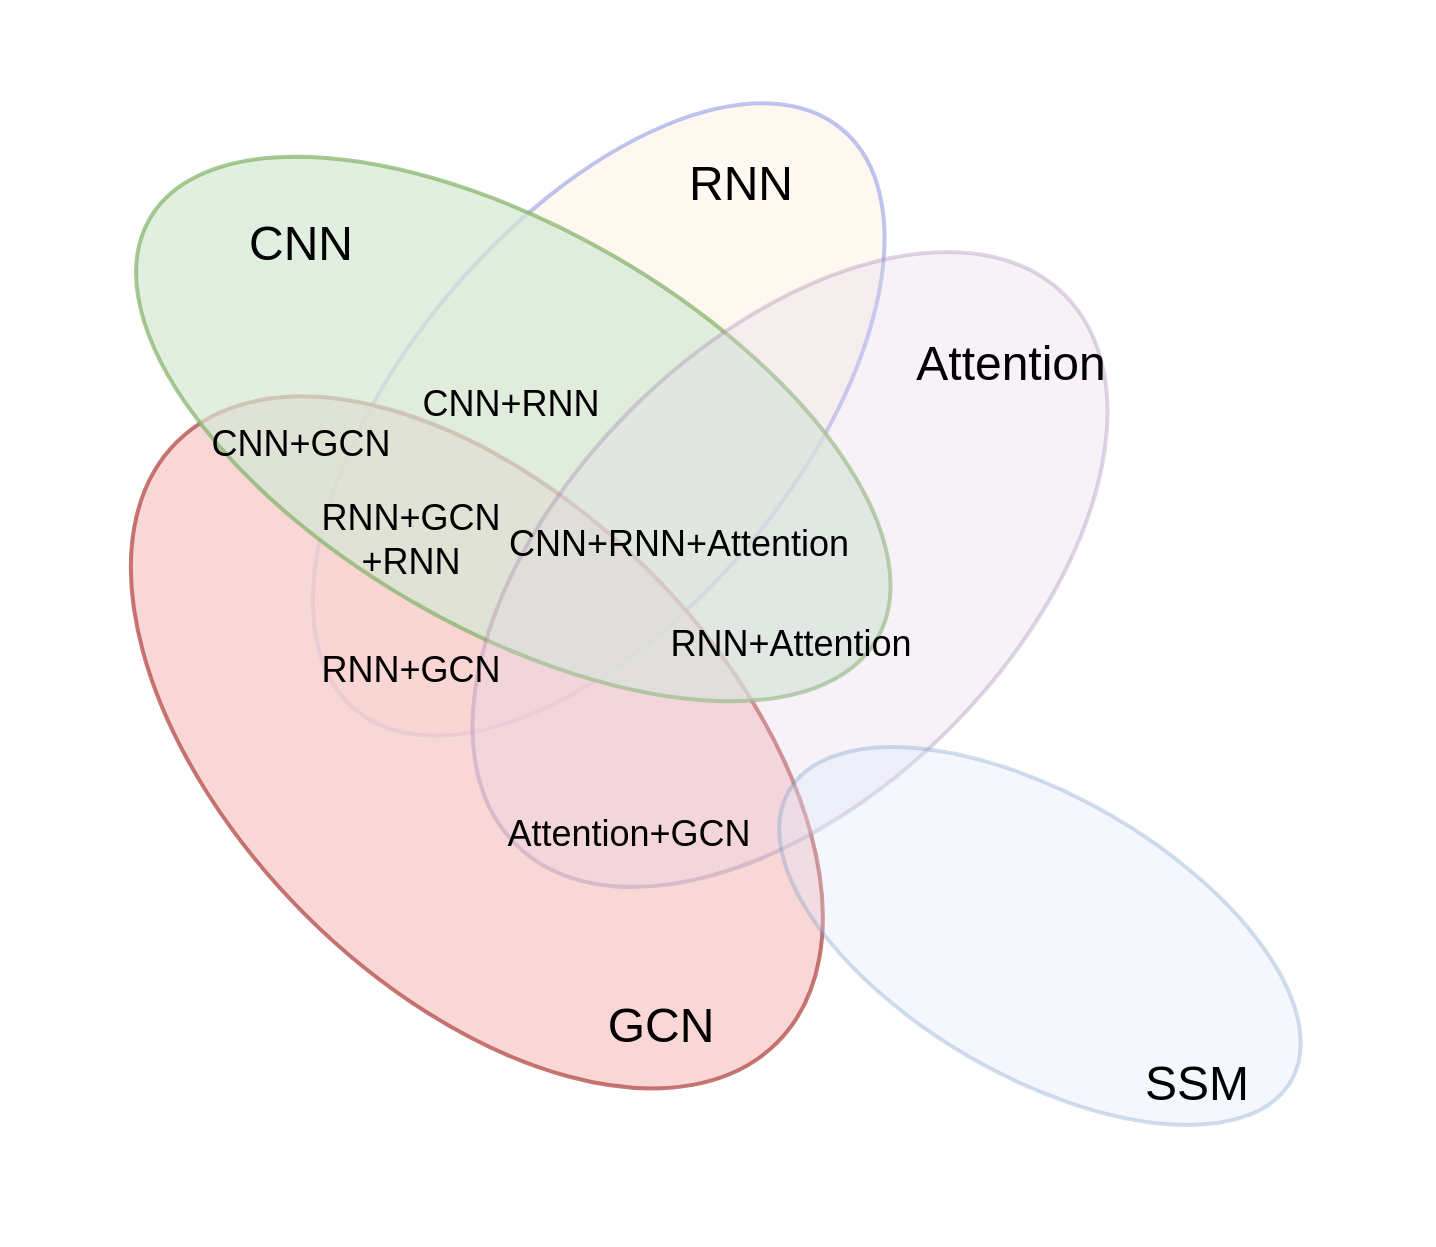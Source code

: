 <mxfile version="24.7.17">
  <diagram name="第 1 页" id="sh6sQ-BMeI4svmq7PAsU">
    <mxGraphModel dx="1434" dy="738" grid="1" gridSize="10" guides="1" tooltips="1" connect="1" arrows="1" fold="1" page="1" pageScale="1" pageWidth="827" pageHeight="1169" math="0" shadow="0">
      <root>
        <mxCell id="0" />
        <mxCell id="1" parent="0" />
        <mxCell id="jCoBixZJ-D_qapVqFaD_-38" value="" style="group" vertex="1" connectable="0" parent="1">
          <mxGeometry x="102.347" y="399.852" width="635.974" height="620.148" as="geometry" />
        </mxCell>
        <mxCell id="jCoBixZJ-D_qapVqFaD_-18" value="" style="ellipse;whiteSpace=wrap;html=1;rotation=-50;opacity=30;fillColor=#ffe6cc;strokeColor=#2940D7;strokeWidth=2;" vertex="1" parent="jCoBixZJ-D_qapVqFaD_-38">
          <mxGeometry x="107.653" y="110.148" width="378.74" height="195.5" as="geometry" />
        </mxCell>
        <mxCell id="jCoBixZJ-D_qapVqFaD_-37" value="" style="group" vertex="1" connectable="0" parent="jCoBixZJ-D_qapVqFaD_-38">
          <mxGeometry y="21.046" width="635.974" height="599.103" as="geometry" />
        </mxCell>
        <mxCell id="jCoBixZJ-D_qapVqFaD_-17" value="" style="ellipse;whiteSpace=wrap;html=1;rotation=-135;strokeWidth=2;opacity=80;fillColor=#f8cecc;strokeColor=#b85450;" vertex="1" parent="jCoBixZJ-D_qapVqFaD_-37">
          <mxGeometry x="23.773" y="226.743" width="424.61" height="243.12" as="geometry" />
        </mxCell>
        <mxCell id="jCoBixZJ-D_qapVqFaD_-16" value="" style="ellipse;whiteSpace=wrap;html=1;rotation=30;strokeWidth=2;opacity=70;fillColor=#d5e8d4;strokeColor=#82b366;" vertex="1" parent="jCoBixZJ-D_qapVqFaD_-37">
          <mxGeometry x="44.303" y="91.603" width="420" height="200" as="geometry" />
        </mxCell>
        <mxCell id="jCoBixZJ-D_qapVqFaD_-21" value="&lt;font style=&quot;font-size: 24px;&quot;&gt;CNN&lt;/font&gt;" style="text;html=1;align=center;verticalAlign=middle;resizable=0;points=[];autosize=1;strokeColor=none;fillColor=none;" vertex="1" parent="jCoBixZJ-D_qapVqFaD_-37">
          <mxGeometry x="107.653" y="79.103" width="80" height="40" as="geometry" />
        </mxCell>
        <mxCell id="jCoBixZJ-D_qapVqFaD_-23" value="&lt;font style=&quot;font-size: 24px;&quot;&gt;RNN&lt;/font&gt;" style="text;html=1;align=center;verticalAlign=middle;resizable=0;points=[];autosize=1;strokeColor=none;fillColor=none;" vertex="1" parent="jCoBixZJ-D_qapVqFaD_-37">
          <mxGeometry x="327.653" y="49.103" width="80" height="40" as="geometry" />
        </mxCell>
        <mxCell id="jCoBixZJ-D_qapVqFaD_-25" value="" style="group" vertex="1" connectable="0" parent="jCoBixZJ-D_qapVqFaD_-37">
          <mxGeometry x="217.654" y="109.104" width="418.32" height="489.999" as="geometry" />
        </mxCell>
        <mxCell id="jCoBixZJ-D_qapVqFaD_-19" value="" style="ellipse;whiteSpace=wrap;html=1;rotation=-45;opacity=30;fillColor=#e1d5e7;strokeColor=#9673a6;strokeWidth=2;" vertex="1" parent="jCoBixZJ-D_qapVqFaD_-25">
          <mxGeometry x="-19.16" y="40" width="388.32" height="225.47" as="geometry" />
        </mxCell>
        <mxCell id="jCoBixZJ-D_qapVqFaD_-24" value="&lt;font style=&quot;font-size: 24px;&quot;&gt;Attention&lt;/font&gt;" style="text;html=1;align=center;verticalAlign=middle;resizable=0;points=[];autosize=1;strokeColor=none;fillColor=none;" vertex="1" parent="jCoBixZJ-D_qapVqFaD_-25">
          <mxGeometry x="224.999" y="29.999" width="120" height="40" as="geometry" />
        </mxCell>
        <mxCell id="jCoBixZJ-D_qapVqFaD_-30" value="&lt;font style=&quot;font-size: 18px;&quot;&gt;CNN+RNN+Attention&lt;/font&gt;" style="text;html=1;align=center;verticalAlign=middle;resizable=0;points=[];autosize=1;strokeColor=none;fillColor=none;" vertex="1" parent="jCoBixZJ-D_qapVqFaD_-25">
          <mxGeometry x="24.099" y="119.999" width="190" height="40" as="geometry" />
        </mxCell>
        <mxCell id="jCoBixZJ-D_qapVqFaD_-31" value="&lt;font style=&quot;font-size: 18px;&quot;&gt;RNN+Attention&lt;/font&gt;" style="text;html=1;align=center;verticalAlign=middle;resizable=0;points=[];autosize=1;strokeColor=none;fillColor=none;" vertex="1" parent="jCoBixZJ-D_qapVqFaD_-25">
          <mxGeometry x="104.999" y="169.999" width="140" height="40" as="geometry" />
        </mxCell>
        <mxCell id="jCoBixZJ-D_qapVqFaD_-35" value="&lt;font style=&quot;font-size: 18px;&quot;&gt;Attention+GCN&lt;/font&gt;" style="text;html=1;align=center;verticalAlign=middle;resizable=0;points=[];autosize=1;strokeColor=none;fillColor=none;" vertex="1" parent="jCoBixZJ-D_qapVqFaD_-25">
          <mxGeometry x="18.999" y="265.469" width="150" height="40" as="geometry" />
        </mxCell>
        <mxCell id="jCoBixZJ-D_qapVqFaD_-27" value="" style="group;rotation=-60;" vertex="1" connectable="0" parent="jCoBixZJ-D_qapVqFaD_-25">
          <mxGeometry x="229.999" y="189.999" width="188.32" height="290" as="geometry" />
        </mxCell>
        <mxCell id="jCoBixZJ-D_qapVqFaD_-20" value="" style="ellipse;whiteSpace=wrap;html=1;rotation=-150;opacity=30;fillColor=#dae8fc;strokeColor=#6c8ebf;strokeWidth=2;" vertex="1" parent="jCoBixZJ-D_qapVqFaD_-27">
          <mxGeometry x="-75" y="76" width="290" height="140" as="geometry" />
        </mxCell>
        <mxCell id="jCoBixZJ-D_qapVqFaD_-36" value="&lt;span style=&quot;font-size: 24px;&quot;&gt;SSM&lt;/span&gt;" style="text;html=1;align=center;verticalAlign=middle;resizable=0;points=[];autosize=1;strokeColor=none;fillColor=none;" vertex="1" parent="jCoBixZJ-D_qapVqFaD_-27">
          <mxGeometry x="108.32" y="200" width="80" height="40" as="geometry" />
        </mxCell>
        <mxCell id="jCoBixZJ-D_qapVqFaD_-29" value="&lt;font style=&quot;font-size: 18px;&quot;&gt;CNN+RNN&lt;/font&gt;" style="text;html=1;align=center;verticalAlign=middle;resizable=0;points=[];autosize=1;strokeColor=none;fillColor=none;" vertex="1" parent="jCoBixZJ-D_qapVqFaD_-37">
          <mxGeometry x="197.653" y="159.103" width="110" height="40" as="geometry" />
        </mxCell>
        <mxCell id="jCoBixZJ-D_qapVqFaD_-22" value="&lt;font style=&quot;font-size: 24px;&quot;&gt;GCN&lt;/font&gt;" style="text;html=1;align=center;verticalAlign=middle;resizable=0;points=[];autosize=1;strokeColor=none;fillColor=none;" vertex="1" parent="jCoBixZJ-D_qapVqFaD_-37">
          <mxGeometry x="287.653" y="469.863" width="80" height="40" as="geometry" />
        </mxCell>
        <mxCell id="jCoBixZJ-D_qapVqFaD_-32" value="&lt;font style=&quot;font-size: 18px;&quot;&gt;CNN+GCN&lt;/font&gt;" style="text;html=1;align=center;verticalAlign=middle;resizable=0;points=[];autosize=1;strokeColor=none;fillColor=none;" vertex="1" parent="jCoBixZJ-D_qapVqFaD_-37">
          <mxGeometry x="92.653" y="179.103" width="110" height="40" as="geometry" />
        </mxCell>
        <mxCell id="jCoBixZJ-D_qapVqFaD_-33" value="&lt;font style=&quot;font-size: 18px;&quot;&gt;RNN+GCN&lt;/font&gt;" style="text;html=1;align=center;verticalAlign=middle;resizable=0;points=[];autosize=1;strokeColor=none;fillColor=none;" vertex="1" parent="jCoBixZJ-D_qapVqFaD_-37">
          <mxGeometry x="147.653" y="291.603" width="110" height="40" as="geometry" />
        </mxCell>
        <mxCell id="jCoBixZJ-D_qapVqFaD_-34" value="&lt;font style=&quot;font-size: 18px;&quot;&gt;RNN+GCN&lt;/font&gt;&lt;div&gt;&lt;font style=&quot;font-size: 18px;&quot;&gt;+RNN&lt;/font&gt;&lt;/div&gt;" style="text;html=1;align=center;verticalAlign=middle;resizable=0;points=[];autosize=1;strokeColor=none;fillColor=none;" vertex="1" parent="jCoBixZJ-D_qapVqFaD_-37">
          <mxGeometry x="147.653" y="216.743" width="110" height="60" as="geometry" />
        </mxCell>
      </root>
    </mxGraphModel>
  </diagram>
</mxfile>
